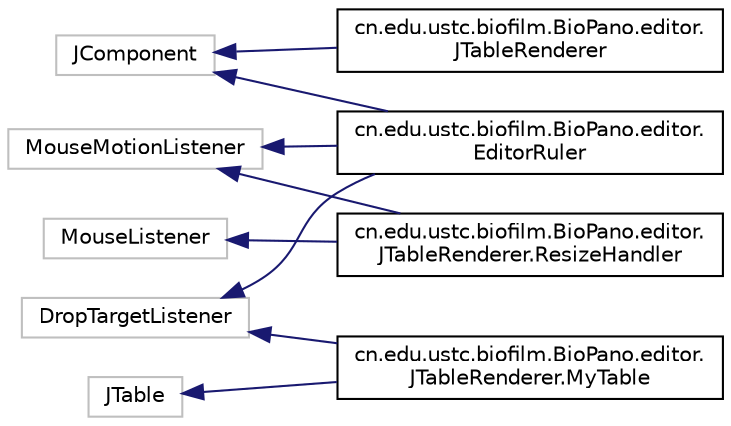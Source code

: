 digraph "Graphical Class Hierarchy"
{
  edge [fontname="Helvetica",fontsize="10",labelfontname="Helvetica",labelfontsize="10"];
  node [fontname="Helvetica",fontsize="10",shape=record];
  rankdir="LR";
  Node1 [label="DropTargetListener",height=0.2,width=0.4,color="grey75", fillcolor="white", style="filled"];
  Node1 -> Node2 [dir="back",color="midnightblue",fontsize="10",style="solid",fontname="Helvetica"];
  Node2 [label="cn.edu.ustc.biofilm.BioPano.editor.\lEditorRuler",height=0.2,width=0.4,color="black", fillcolor="white", style="filled",URL="$classcn_1_1edu_1_1ustc_1_1biofilm_1_1_bio_pano_1_1editor_1_1_editor_ruler.html"];
  Node1 -> Node3 [dir="back",color="midnightblue",fontsize="10",style="solid",fontname="Helvetica"];
  Node3 [label="cn.edu.ustc.biofilm.BioPano.editor.\lJTableRenderer.MyTable",height=0.2,width=0.4,color="black", fillcolor="white", style="filled",URL="$classcn_1_1edu_1_1ustc_1_1biofilm_1_1_bio_pano_1_1editor_1_1_j_table_renderer_1_1_my_table.html"];
  Node4 [label="JComponent",height=0.2,width=0.4,color="grey75", fillcolor="white", style="filled"];
  Node4 -> Node2 [dir="back",color="midnightblue",fontsize="10",style="solid",fontname="Helvetica"];
  Node4 -> Node5 [dir="back",color="midnightblue",fontsize="10",style="solid",fontname="Helvetica"];
  Node5 [label="cn.edu.ustc.biofilm.BioPano.editor.\lJTableRenderer",height=0.2,width=0.4,color="black", fillcolor="white", style="filled",URL="$classcn_1_1edu_1_1ustc_1_1biofilm_1_1_bio_pano_1_1editor_1_1_j_table_renderer.html"];
  Node6 [label="JTable",height=0.2,width=0.4,color="grey75", fillcolor="white", style="filled"];
  Node6 -> Node3 [dir="back",color="midnightblue",fontsize="10",style="solid",fontname="Helvetica"];
  Node7 [label="MouseListener",height=0.2,width=0.4,color="grey75", fillcolor="white", style="filled"];
  Node7 -> Node8 [dir="back",color="midnightblue",fontsize="10",style="solid",fontname="Helvetica"];
  Node8 [label="cn.edu.ustc.biofilm.BioPano.editor.\lJTableRenderer.ResizeHandler",height=0.2,width=0.4,color="black", fillcolor="white", style="filled",URL="$classcn_1_1edu_1_1ustc_1_1biofilm_1_1_bio_pano_1_1editor_1_1_j_table_renderer_1_1_resize_handler.html"];
  Node9 [label="MouseMotionListener",height=0.2,width=0.4,color="grey75", fillcolor="white", style="filled"];
  Node9 -> Node2 [dir="back",color="midnightblue",fontsize="10",style="solid",fontname="Helvetica"];
  Node9 -> Node8 [dir="back",color="midnightblue",fontsize="10",style="solid",fontname="Helvetica"];
}
